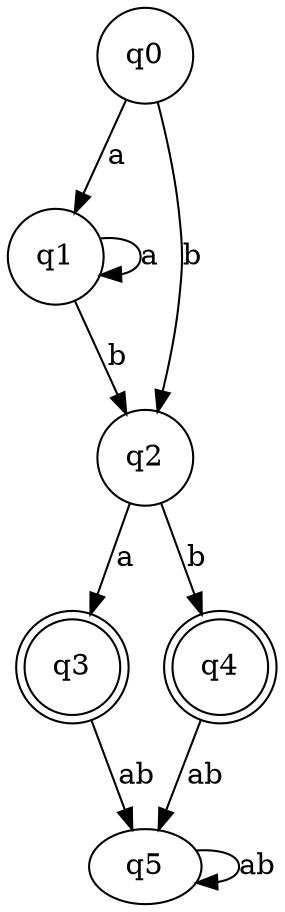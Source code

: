 digraph dfa {
    q0, q1, q2 [shape=circle]
    q3, q4 [shape=doublecircle]

    q0 -> q1 [label=a]
    q0 -> q2 [label=b]
    q1 -> q1 [label=a]
    q1 -> q2 [label=b]
    q2 -> q3 [label=a]
    q2 -> q4 [label=b]
    q3 -> q5 [label=ab]
    q4 -> q5 [label=ab]
    q5 -> q5 [label=ab]
}
